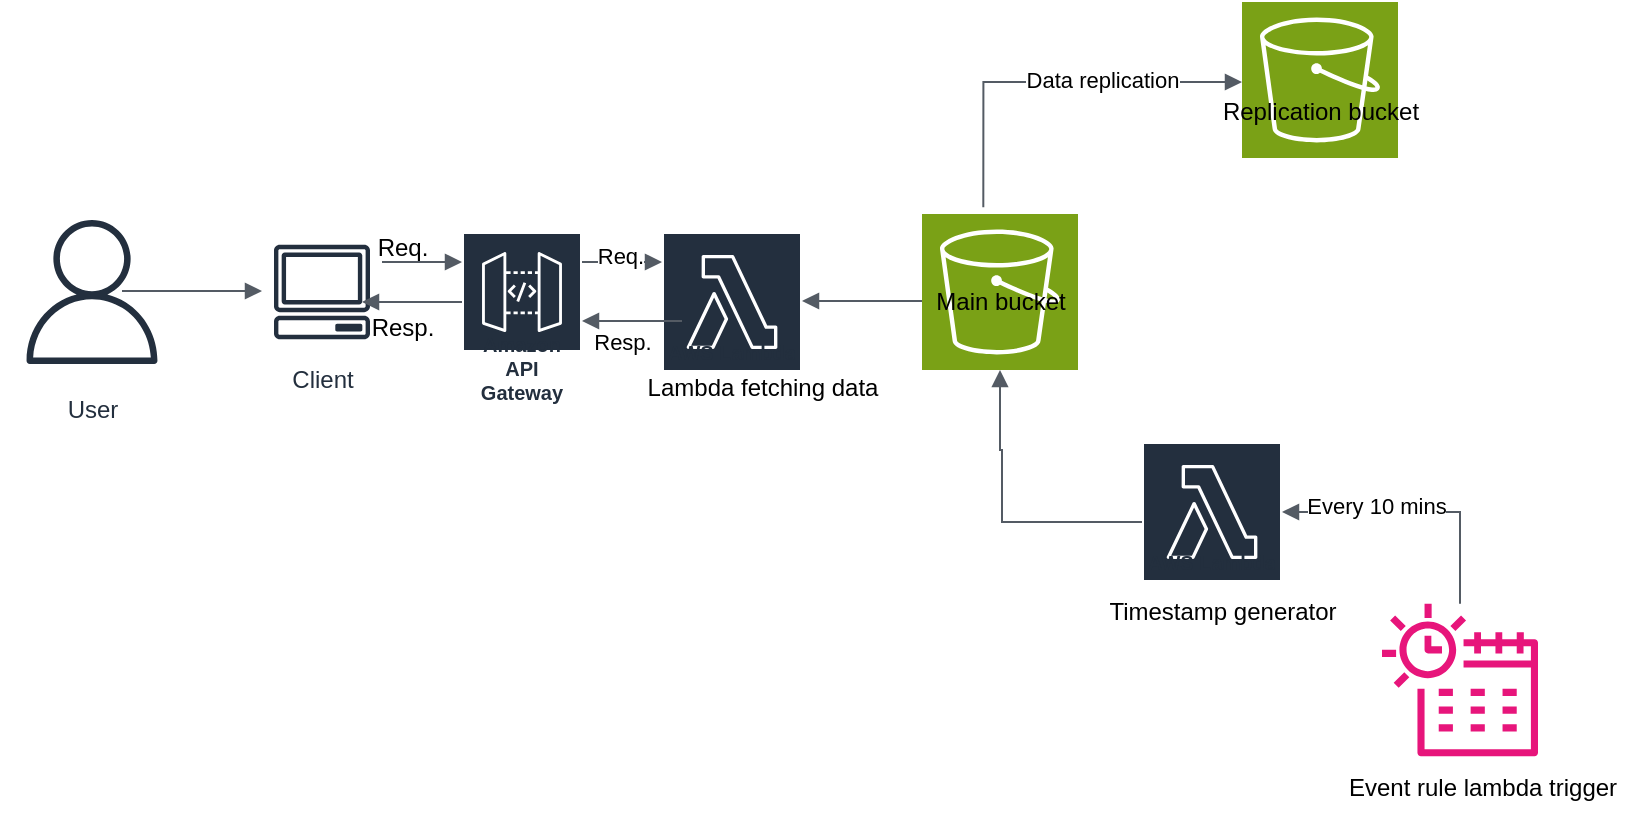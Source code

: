 <mxfile version="22.1.7" type="device">
  <diagram name="Page-1" id="7T06zh3TC-ui9aKNTfoJ">
    <mxGraphModel dx="1034" dy="456" grid="1" gridSize="10" guides="1" tooltips="1" connect="1" arrows="1" fold="1" page="1" pageScale="1" pageWidth="850" pageHeight="1100" math="0" shadow="0">
      <root>
        <mxCell id="0" />
        <mxCell id="1" parent="0" />
        <mxCell id="0GRaq8Wppjb_ffmal1T0-2" value="User" style="sketch=0;outlineConnect=0;fontColor=#232F3E;gradientColor=none;strokeColor=#232F3E;fillColor=#ffffff;dashed=0;verticalLabelPosition=bottom;verticalAlign=top;align=center;html=1;fontSize=12;fontStyle=0;aspect=fixed;shape=mxgraph.aws4.resourceIcon;resIcon=mxgraph.aws4.user;" vertex="1" parent="1">
          <mxGeometry x="30" y="350" width="90" height="90" as="geometry" />
        </mxCell>
        <mxCell id="0GRaq8Wppjb_ffmal1T0-3" value="" style="sketch=0;points=[[0,0,0],[0.25,0,0],[0.5,0,0],[0.75,0,0],[1,0,0],[0,1,0],[0.25,1,0],[0.5,1,0],[0.75,1,0],[1,1,0],[0,0.25,0],[0,0.5,0],[0,0.75,0],[1,0.25,0],[1,0.5,0],[1,0.75,0]];outlineConnect=0;fontColor=#232F3E;fillColor=#7AA116;strokeColor=#ffffff;dashed=0;verticalLabelPosition=bottom;verticalAlign=top;align=center;html=1;fontSize=12;fontStyle=0;aspect=fixed;shape=mxgraph.aws4.resourceIcon;resIcon=mxgraph.aws4.s3;" vertex="1" parent="1">
          <mxGeometry x="490" y="356" width="78" height="78" as="geometry" />
        </mxCell>
        <mxCell id="0GRaq8Wppjb_ffmal1T0-4" value="" style="sketch=0;points=[[0,0,0],[0.25,0,0],[0.5,0,0],[0.75,0,0],[1,0,0],[0,1,0],[0.25,1,0],[0.5,1,0],[0.75,1,0],[1,1,0],[0,0.25,0],[0,0.5,0],[0,0.75,0],[1,0.25,0],[1,0.5,0],[1,0.75,0]];outlineConnect=0;fontColor=#232F3E;fillColor=#7AA116;strokeColor=#ffffff;dashed=0;verticalLabelPosition=bottom;verticalAlign=top;align=center;html=1;fontSize=12;fontStyle=0;aspect=fixed;shape=mxgraph.aws4.resourceIcon;resIcon=mxgraph.aws4.s3;" vertex="1" parent="1">
          <mxGeometry x="650" y="250" width="78" height="78" as="geometry" />
        </mxCell>
        <mxCell id="0GRaq8Wppjb_ffmal1T0-6" value="" style="sketch=0;outlineConnect=0;fontColor=#232F3E;gradientColor=none;fillColor=#E7157B;strokeColor=none;dashed=0;verticalLabelPosition=bottom;verticalAlign=top;align=center;html=1;fontSize=12;fontStyle=0;aspect=fixed;pointerEvents=1;shape=mxgraph.aws4.eventbridge_scheduler;" vertex="1" parent="1">
          <mxGeometry x="720" y="550" width="78" height="78" as="geometry" />
        </mxCell>
        <mxCell id="0GRaq8Wppjb_ffmal1T0-7" value="AWS Lambda" style="sketch=0;outlineConnect=0;fontColor=#232F3E;gradientColor=none;strokeColor=#ffffff;fillColor=#232F3E;dashed=0;verticalLabelPosition=middle;verticalAlign=bottom;align=center;html=1;whiteSpace=wrap;fontSize=10;fontStyle=1;spacing=3;shape=mxgraph.aws4.productIcon;prIcon=mxgraph.aws4.lambda;" vertex="1" parent="1">
          <mxGeometry x="360" y="365" width="70" height="70" as="geometry" />
        </mxCell>
        <mxCell id="0GRaq8Wppjb_ffmal1T0-8" value="Amazon API Gateway" style="sketch=0;outlineConnect=0;fontColor=#232F3E;gradientColor=none;strokeColor=#ffffff;fillColor=#232F3E;dashed=0;verticalLabelPosition=middle;verticalAlign=bottom;align=center;html=1;whiteSpace=wrap;fontSize=10;fontStyle=1;spacing=3;shape=mxgraph.aws4.productIcon;prIcon=mxgraph.aws4.api_gateway;" vertex="1" parent="1">
          <mxGeometry x="260" y="365" width="60" height="90" as="geometry" />
        </mxCell>
        <mxCell id="0GRaq8Wppjb_ffmal1T0-10" value="" style="edgeStyle=orthogonalEdgeStyle;html=1;endArrow=block;elbow=vertical;startArrow=none;endFill=1;strokeColor=#545B64;rounded=0;" edge="1" parent="1" target="0GRaq8Wppjb_ffmal1T0-12">
          <mxGeometry width="100" relative="1" as="geometry">
            <mxPoint x="90" y="394.5" as="sourcePoint" />
            <mxPoint x="170" y="395" as="targetPoint" />
          </mxGeometry>
        </mxCell>
        <mxCell id="0GRaq8Wppjb_ffmal1T0-12" value="Client" style="sketch=0;outlineConnect=0;fontColor=#232F3E;gradientColor=none;strokeColor=#232F3E;fillColor=#ffffff;dashed=0;verticalLabelPosition=bottom;verticalAlign=top;align=center;html=1;fontSize=12;fontStyle=0;aspect=fixed;shape=mxgraph.aws4.resourceIcon;resIcon=mxgraph.aws4.client;" vertex="1" parent="1">
          <mxGeometry x="160" y="365" width="60" height="60" as="geometry" />
        </mxCell>
        <mxCell id="0GRaq8Wppjb_ffmal1T0-15" value="" style="edgeStyle=orthogonalEdgeStyle;html=1;endArrow=block;elbow=vertical;startArrow=none;endFill=1;strokeColor=#545B64;rounded=0;" edge="1" parent="1">
          <mxGeometry width="100" relative="1" as="geometry">
            <mxPoint x="220" y="380" as="sourcePoint" />
            <mxPoint x="260" y="380" as="targetPoint" />
            <Array as="points">
              <mxPoint x="250" y="380" />
              <mxPoint x="250" y="380" />
            </Array>
          </mxGeometry>
        </mxCell>
        <mxCell id="0GRaq8Wppjb_ffmal1T0-16" value="Req." style="text;html=1;align=center;verticalAlign=middle;resizable=0;points=[];autosize=1;strokeColor=none;fillColor=none;" vertex="1" parent="1">
          <mxGeometry x="205" y="358" width="50" height="30" as="geometry" />
        </mxCell>
        <mxCell id="0GRaq8Wppjb_ffmal1T0-17" value="" style="edgeStyle=orthogonalEdgeStyle;html=1;endArrow=none;elbow=vertical;startArrow=block;startFill=1;strokeColor=#545B64;rounded=0;" edge="1" parent="1">
          <mxGeometry width="100" relative="1" as="geometry">
            <mxPoint x="210" y="400" as="sourcePoint" />
            <mxPoint x="260" y="400" as="targetPoint" />
          </mxGeometry>
        </mxCell>
        <mxCell id="0GRaq8Wppjb_ffmal1T0-18" value="Resp." style="text;html=1;align=center;verticalAlign=middle;resizable=0;points=[];autosize=1;strokeColor=none;fillColor=none;" vertex="1" parent="1">
          <mxGeometry x="205" y="398" width="50" height="30" as="geometry" />
        </mxCell>
        <mxCell id="0GRaq8Wppjb_ffmal1T0-20" value="" style="edgeStyle=orthogonalEdgeStyle;html=1;endArrow=block;elbow=vertical;startArrow=none;endFill=1;strokeColor=#545B64;rounded=0;" edge="1" parent="1">
          <mxGeometry width="100" relative="1" as="geometry">
            <mxPoint x="320" y="380" as="sourcePoint" />
            <mxPoint x="360" y="380" as="targetPoint" />
          </mxGeometry>
        </mxCell>
        <mxCell id="0GRaq8Wppjb_ffmal1T0-21" value="Req." style="edgeLabel;html=1;align=center;verticalAlign=middle;resizable=0;points=[];" vertex="1" connectable="0" parent="0GRaq8Wppjb_ffmal1T0-20">
          <mxGeometry x="-0.067" y="3" relative="1" as="geometry">
            <mxPoint as="offset" />
          </mxGeometry>
        </mxCell>
        <mxCell id="0GRaq8Wppjb_ffmal1T0-22" value="" style="edgeStyle=orthogonalEdgeStyle;html=1;endArrow=none;elbow=vertical;startArrow=block;startFill=1;strokeColor=#545B64;rounded=0;" edge="1" parent="1">
          <mxGeometry width="100" relative="1" as="geometry">
            <mxPoint x="320" y="409.5" as="sourcePoint" />
            <mxPoint x="370" y="409.5" as="targetPoint" />
          </mxGeometry>
        </mxCell>
        <mxCell id="0GRaq8Wppjb_ffmal1T0-23" value="Resp." style="edgeLabel;html=1;align=center;verticalAlign=middle;resizable=0;points=[];" vertex="1" connectable="0" parent="0GRaq8Wppjb_ffmal1T0-22">
          <mxGeometry x="0.147" y="-9" relative="1" as="geometry">
            <mxPoint x="-9" y="1" as="offset" />
          </mxGeometry>
        </mxCell>
        <mxCell id="0GRaq8Wppjb_ffmal1T0-24" value="AWS Lambda" style="sketch=0;outlineConnect=0;fontColor=#232F3E;gradientColor=none;strokeColor=#ffffff;fillColor=#232F3E;dashed=0;verticalLabelPosition=middle;verticalAlign=bottom;align=center;html=1;whiteSpace=wrap;fontSize=10;fontStyle=1;spacing=3;shape=mxgraph.aws4.productIcon;prIcon=mxgraph.aws4.lambda;" vertex="1" parent="1">
          <mxGeometry x="600" y="470" width="70" height="70" as="geometry" />
        </mxCell>
        <mxCell id="0GRaq8Wppjb_ffmal1T0-25" value="" style="edgeStyle=orthogonalEdgeStyle;html=1;endArrow=none;elbow=vertical;startArrow=block;startFill=1;strokeColor=#545B64;rounded=0;exitX=0.5;exitY=1;exitDx=0;exitDy=0;exitPerimeter=0;" edge="1" parent="1" source="0GRaq8Wppjb_ffmal1T0-3">
          <mxGeometry width="100" relative="1" as="geometry">
            <mxPoint x="496.5" y="474" as="sourcePoint" />
            <mxPoint x="600" y="510" as="targetPoint" />
            <Array as="points">
              <mxPoint x="529" y="474" />
              <mxPoint x="530" y="474" />
              <mxPoint x="530" y="510" />
            </Array>
          </mxGeometry>
        </mxCell>
        <mxCell id="0GRaq8Wppjb_ffmal1T0-26" value="" style="edgeStyle=orthogonalEdgeStyle;html=1;endArrow=none;elbow=vertical;startArrow=block;startFill=1;strokeColor=#545B64;rounded=0;" edge="1" parent="1">
          <mxGeometry width="100" relative="1" as="geometry">
            <mxPoint x="430" y="399.5" as="sourcePoint" />
            <mxPoint x="490" y="399.5" as="targetPoint" />
            <Array as="points">
              <mxPoint x="480" y="399.5" />
              <mxPoint x="480" y="399.5" />
            </Array>
          </mxGeometry>
        </mxCell>
        <mxCell id="0GRaq8Wppjb_ffmal1T0-27" value="" style="edgeStyle=orthogonalEdgeStyle;html=1;endArrow=block;elbow=vertical;startArrow=none;endFill=1;strokeColor=#545B64;rounded=0;exitX=0.393;exitY=-0.043;exitDx=0;exitDy=0;exitPerimeter=0;" edge="1" parent="1" source="0GRaq8Wppjb_ffmal1T0-3">
          <mxGeometry width="100" relative="1" as="geometry">
            <mxPoint x="510" y="290" as="sourcePoint" />
            <mxPoint x="650" y="290" as="targetPoint" />
            <Array as="points">
              <mxPoint x="521" y="290" />
            </Array>
          </mxGeometry>
        </mxCell>
        <mxCell id="0GRaq8Wppjb_ffmal1T0-28" value="Data replication" style="edgeLabel;html=1;align=center;verticalAlign=middle;resizable=0;points=[];" vertex="1" connectable="0" parent="0GRaq8Wppjb_ffmal1T0-27">
          <mxGeometry x="-0.004" y="5" relative="1" as="geometry">
            <mxPoint x="26" y="4" as="offset" />
          </mxGeometry>
        </mxCell>
        <mxCell id="0GRaq8Wppjb_ffmal1T0-29" value="Replication bucket" style="text;html=1;align=center;verticalAlign=middle;resizable=0;points=[];autosize=1;strokeColor=none;fillColor=none;" vertex="1" parent="1">
          <mxGeometry x="629" y="290" width="120" height="30" as="geometry" />
        </mxCell>
        <mxCell id="0GRaq8Wppjb_ffmal1T0-30" value="Main bucket" style="text;html=1;align=center;verticalAlign=middle;resizable=0;points=[];autosize=1;strokeColor=none;fillColor=none;" vertex="1" parent="1">
          <mxGeometry x="484" y="385" width="90" height="30" as="geometry" />
        </mxCell>
        <mxCell id="0GRaq8Wppjb_ffmal1T0-31" value="" style="edgeStyle=orthogonalEdgeStyle;html=1;endArrow=none;elbow=vertical;startArrow=block;startFill=1;strokeColor=#545B64;rounded=0;" edge="1" parent="1" source="0GRaq8Wppjb_ffmal1T0-24" target="0GRaq8Wppjb_ffmal1T0-6">
          <mxGeometry width="100" relative="1" as="geometry">
            <mxPoint x="630" y="600" as="sourcePoint" />
            <mxPoint x="680" y="600" as="targetPoint" />
          </mxGeometry>
        </mxCell>
        <mxCell id="0GRaq8Wppjb_ffmal1T0-32" value="Every 10 mins" style="edgeLabel;html=1;align=center;verticalAlign=middle;resizable=0;points=[];" vertex="1" connectable="0" parent="0GRaq8Wppjb_ffmal1T0-31">
          <mxGeometry x="-0.308" y="3" relative="1" as="geometry">
            <mxPoint as="offset" />
          </mxGeometry>
        </mxCell>
        <mxCell id="0GRaq8Wppjb_ffmal1T0-33" value="Timestamp generator" style="text;html=1;align=center;verticalAlign=middle;resizable=0;points=[];autosize=1;strokeColor=none;fillColor=none;" vertex="1" parent="1">
          <mxGeometry x="570" y="540" width="140" height="30" as="geometry" />
        </mxCell>
        <mxCell id="0GRaq8Wppjb_ffmal1T0-34" value="Event rule lambda trigger" style="text;html=1;align=center;verticalAlign=middle;resizable=0;points=[];autosize=1;strokeColor=none;fillColor=none;" vertex="1" parent="1">
          <mxGeometry x="690" y="628" width="160" height="30" as="geometry" />
        </mxCell>
        <mxCell id="0GRaq8Wppjb_ffmal1T0-35" value="Lambda fetching data" style="text;html=1;align=center;verticalAlign=middle;resizable=0;points=[];autosize=1;strokeColor=none;fillColor=none;" vertex="1" parent="1">
          <mxGeometry x="340" y="428" width="140" height="30" as="geometry" />
        </mxCell>
      </root>
    </mxGraphModel>
  </diagram>
</mxfile>
